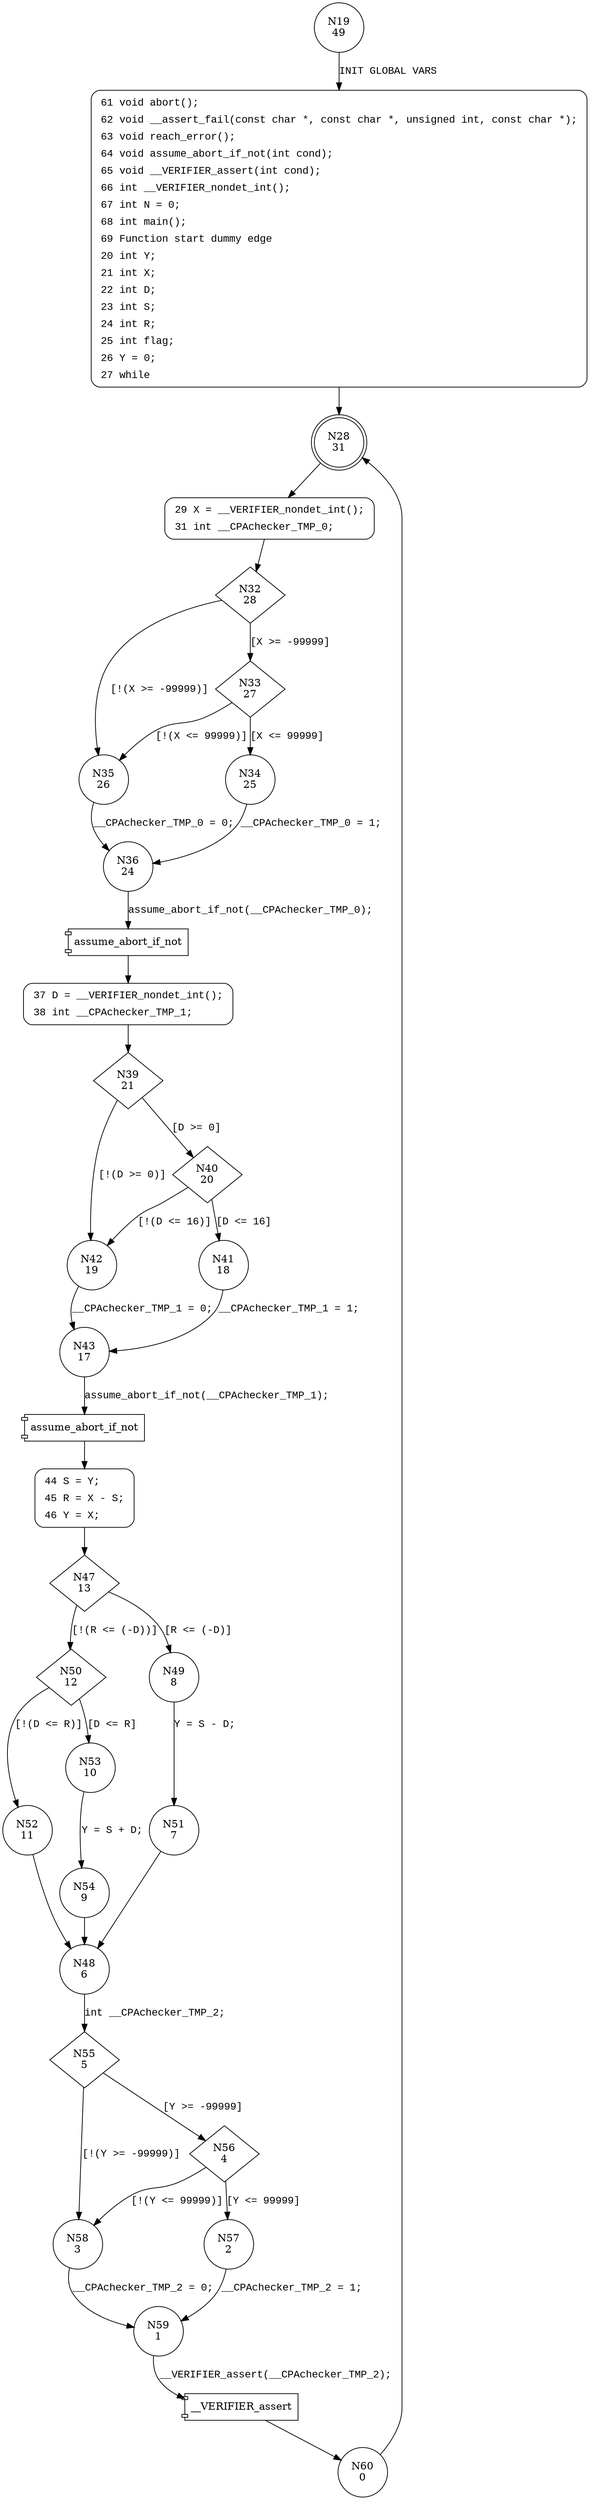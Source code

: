 digraph main {
19 [shape="circle" label="N19\n49"]
61 [shape="circle" label="N61\n48"]
28 [shape="doublecircle" label="N28\n31"]
29 [shape="circle" label="N29\n30"]
32 [shape="diamond" label="N32\n28"]
33 [shape="diamond" label="N33\n27"]
35 [shape="circle" label="N35\n26"]
36 [shape="circle" label="N36\n24"]
37 [shape="circle" label="N37\n23"]
39 [shape="diamond" label="N39\n21"]
40 [shape="diamond" label="N40\n20"]
42 [shape="circle" label="N42\n19"]
43 [shape="circle" label="N43\n17"]
44 [shape="circle" label="N44\n16"]
47 [shape="diamond" label="N47\n13"]
49 [shape="circle" label="N49\n8"]
50 [shape="diamond" label="N50\n12"]
53 [shape="circle" label="N53\n10"]
52 [shape="circle" label="N52\n11"]
48 [shape="circle" label="N48\n6"]
55 [shape="diamond" label="N55\n5"]
56 [shape="diamond" label="N56\n4"]
58 [shape="circle" label="N58\n3"]
59 [shape="circle" label="N59\n1"]
60 [shape="circle" label="N60\n0"]
57 [shape="circle" label="N57\n2"]
54 [shape="circle" label="N54\n9"]
51 [shape="circle" label="N51\n7"]
41 [shape="circle" label="N41\n18"]
34 [shape="circle" label="N34\n25"]
61 [style="filled,bold" penwidth="1" fillcolor="white" fontname="Courier New" shape="Mrecord" label=<<table border="0" cellborder="0" cellpadding="3" bgcolor="white"><tr><td align="right">61</td><td align="left">void abort();</td></tr><tr><td align="right">62</td><td align="left">void __assert_fail(const char *, const char *, unsigned int, const char *);</td></tr><tr><td align="right">63</td><td align="left">void reach_error();</td></tr><tr><td align="right">64</td><td align="left">void assume_abort_if_not(int cond);</td></tr><tr><td align="right">65</td><td align="left">void __VERIFIER_assert(int cond);</td></tr><tr><td align="right">66</td><td align="left">int __VERIFIER_nondet_int();</td></tr><tr><td align="right">67</td><td align="left">int N = 0;</td></tr><tr><td align="right">68</td><td align="left">int main();</td></tr><tr><td align="right">69</td><td align="left">Function start dummy edge</td></tr><tr><td align="right">20</td><td align="left">int Y;</td></tr><tr><td align="right">21</td><td align="left">int X;</td></tr><tr><td align="right">22</td><td align="left">int D;</td></tr><tr><td align="right">23</td><td align="left">int S;</td></tr><tr><td align="right">24</td><td align="left">int R;</td></tr><tr><td align="right">25</td><td align="left">int flag;</td></tr><tr><td align="right">26</td><td align="left">Y = 0;</td></tr><tr><td align="right">27</td><td align="left">while</td></tr></table>>]
61 -> 28[label=""]
29 [style="filled,bold" penwidth="1" fillcolor="white" fontname="Courier New" shape="Mrecord" label=<<table border="0" cellborder="0" cellpadding="3" bgcolor="white"><tr><td align="right">29</td><td align="left">X = __VERIFIER_nondet_int();</td></tr><tr><td align="right">31</td><td align="left">int __CPAchecker_TMP_0;</td></tr></table>>]
29 -> 32[label=""]
37 [style="filled,bold" penwidth="1" fillcolor="white" fontname="Courier New" shape="Mrecord" label=<<table border="0" cellborder="0" cellpadding="3" bgcolor="white"><tr><td align="right">37</td><td align="left">D = __VERIFIER_nondet_int();</td></tr><tr><td align="right">38</td><td align="left">int __CPAchecker_TMP_1;</td></tr></table>>]
37 -> 39[label=""]
44 [style="filled,bold" penwidth="1" fillcolor="white" fontname="Courier New" shape="Mrecord" label=<<table border="0" cellborder="0" cellpadding="3" bgcolor="white"><tr><td align="right">44</td><td align="left">S = Y;</td></tr><tr><td align="right">45</td><td align="left">R = X - S;</td></tr><tr><td align="right">46</td><td align="left">Y = X;</td></tr></table>>]
44 -> 47[label=""]
19 -> 61 [label="INIT GLOBAL VARS" fontname="Courier New"]
28 -> 29 [label="" fontname="Courier New"]
32 -> 33 [label="[X >= -99999]" fontname="Courier New"]
32 -> 35 [label="[!(X >= -99999)]" fontname="Courier New"]
35 -> 36 [label="__CPAchecker_TMP_0 = 0;" fontname="Courier New"]
100001 [shape="component" label="assume_abort_if_not"]
36 -> 100001 [label="assume_abort_if_not(__CPAchecker_TMP_0);" fontname="Courier New"]
100001 -> 37 [label="" fontname="Courier New"]
39 -> 40 [label="[D >= 0]" fontname="Courier New"]
39 -> 42 [label="[!(D >= 0)]" fontname="Courier New"]
42 -> 43 [label="__CPAchecker_TMP_1 = 0;" fontname="Courier New"]
100002 [shape="component" label="assume_abort_if_not"]
43 -> 100002 [label="assume_abort_if_not(__CPAchecker_TMP_1);" fontname="Courier New"]
100002 -> 44 [label="" fontname="Courier New"]
47 -> 49 [label="[R <= (-D)]" fontname="Courier New"]
47 -> 50 [label="[!(R <= (-D))]" fontname="Courier New"]
50 -> 53 [label="[D <= R]" fontname="Courier New"]
50 -> 52 [label="[!(D <= R)]" fontname="Courier New"]
48 -> 55 [label="int __CPAchecker_TMP_2;" fontname="Courier New"]
55 -> 56 [label="[Y >= -99999]" fontname="Courier New"]
55 -> 58 [label="[!(Y >= -99999)]" fontname="Courier New"]
58 -> 59 [label="__CPAchecker_TMP_2 = 0;" fontname="Courier New"]
100003 [shape="component" label="__VERIFIER_assert"]
59 -> 100003 [label="__VERIFIER_assert(__CPAchecker_TMP_2);" fontname="Courier New"]
100003 -> 60 [label="" fontname="Courier New"]
56 -> 57 [label="[Y <= 99999]" fontname="Courier New"]
56 -> 58 [label="[!(Y <= 99999)]" fontname="Courier New"]
53 -> 54 [label="Y = S + D;" fontname="Courier New"]
49 -> 51 [label="Y = S - D;" fontname="Courier New"]
40 -> 41 [label="[D <= 16]" fontname="Courier New"]
40 -> 42 [label="[!(D <= 16)]" fontname="Courier New"]
33 -> 34 [label="[X <= 99999]" fontname="Courier New"]
33 -> 35 [label="[!(X <= 99999)]" fontname="Courier New"]
52 -> 48 [label="" fontname="Courier New"]
60 -> 28 [label="" fontname="Courier New"]
57 -> 59 [label="__CPAchecker_TMP_2 = 1;" fontname="Courier New"]
54 -> 48 [label="" fontname="Courier New"]
51 -> 48 [label="" fontname="Courier New"]
41 -> 43 [label="__CPAchecker_TMP_1 = 1;" fontname="Courier New"]
34 -> 36 [label="__CPAchecker_TMP_0 = 1;" fontname="Courier New"]
}